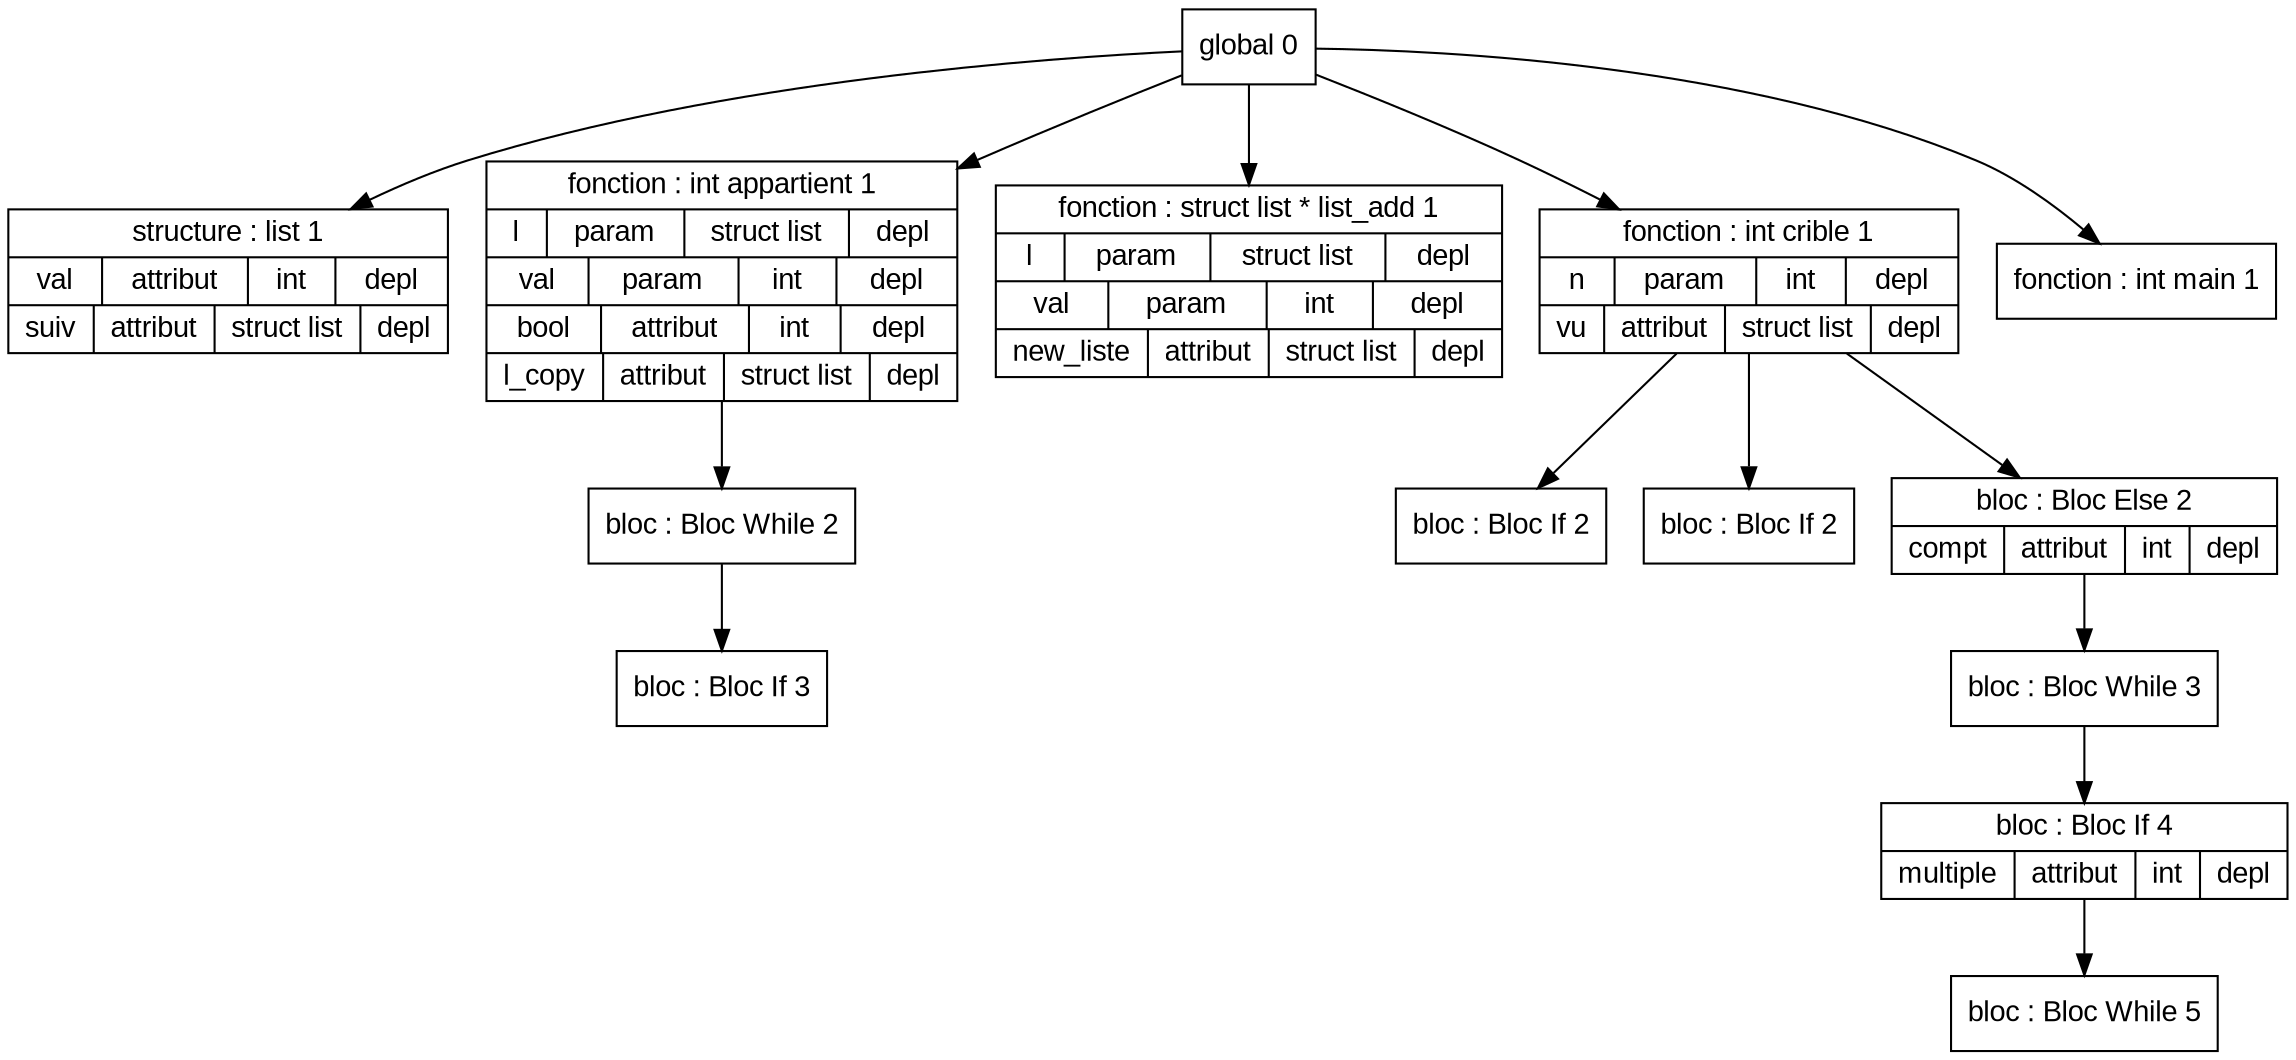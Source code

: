 digraph "tds"{

	node [fontname="Arial"];

	N1 [shape=record label="{ structure : list 1
	| { val | attribut | int | depl }
	| { suiv | attribut | struct list | depl }
	}"];

	N4 [shape=record label="{ bloc : Bloc If  3
	}"];

	N3 [shape=record label="{ bloc : Bloc While  2
	}"];

	N2 [shape=record label="{ fonction : int appartient 1
	| { l | param | struct list | depl }
	| { val | param | int | depl }
	| { bool | attribut | int | depl }
	| { l_copy | attribut | struct list | depl }
	}"];

	N5 [shape=record label="{ fonction : struct list * list_add 1
	| { l | param | struct list | depl }
	| { val | param | int | depl }
	| { new_liste | attribut | struct list | depl }
	}"];

	N7 [shape=record label="{ bloc : Bloc If  2
	}"];

	N8 [shape=record label="{ bloc : Bloc If  2
	}"];

	N12 [shape=record label="{ bloc : Bloc While  5
	}"];

	N11 [shape=record label="{ bloc : Bloc If  4
	| { multiple | attribut | int | depl }
	}"];

	N10 [shape=record label="{ bloc : Bloc While  3
	}"];

	N9 [shape=record label="{ bloc : Bloc Else  2
	| { compt | attribut | int | depl }
	}"];

	N6 [shape=record label="{ fonction : int crible 1
	| { n | param | int | depl }
	| { vu | attribut | struct list | depl }
	}"];

	N13 [shape=record label="{ fonction : int main 1
	}"];

	N0 [shape=record label="{ global 0
	}"];


	N0 -> N1; 
	N0 -> N2; 
	N2 -> N3; 
	N3 -> N4; 
	N0 -> N5; 
	N0 -> N6; 
	N6 -> N7; 
	N6 -> N8; 
	N6 -> N9; 
	N9 -> N10; 
	N10 -> N11; 
	N11 -> N12; 
	N0 -> N13; 
}

